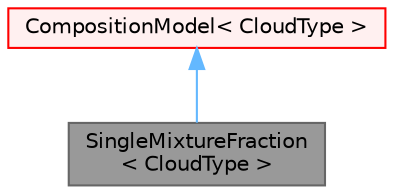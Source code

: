 digraph "SingleMixtureFraction&lt; CloudType &gt;"
{
 // LATEX_PDF_SIZE
  bgcolor="transparent";
  edge [fontname=Helvetica,fontsize=10,labelfontname=Helvetica,labelfontsize=10];
  node [fontname=Helvetica,fontsize=10,shape=box,height=0.2,width=0.4];
  Node1 [id="Node000001",label="SingleMixtureFraction\l\< CloudType \>",height=0.2,width=0.4,color="gray40", fillcolor="grey60", style="filled", fontcolor="black",tooltip="Templated parcel multi-phase, multi-component class."];
  Node2 -> Node1 [id="edge1_Node000001_Node000002",dir="back",color="steelblue1",style="solid",tooltip=" "];
  Node2 [id="Node000002",label="CompositionModel\< CloudType \>",height=0.2,width=0.4,color="red", fillcolor="#FFF0F0", style="filled",URL="$classFoam_1_1CompositionModel.html",tooltip="Templated reacting parcel composition model class Consists of carrier species (via thermo package),..."];
}
